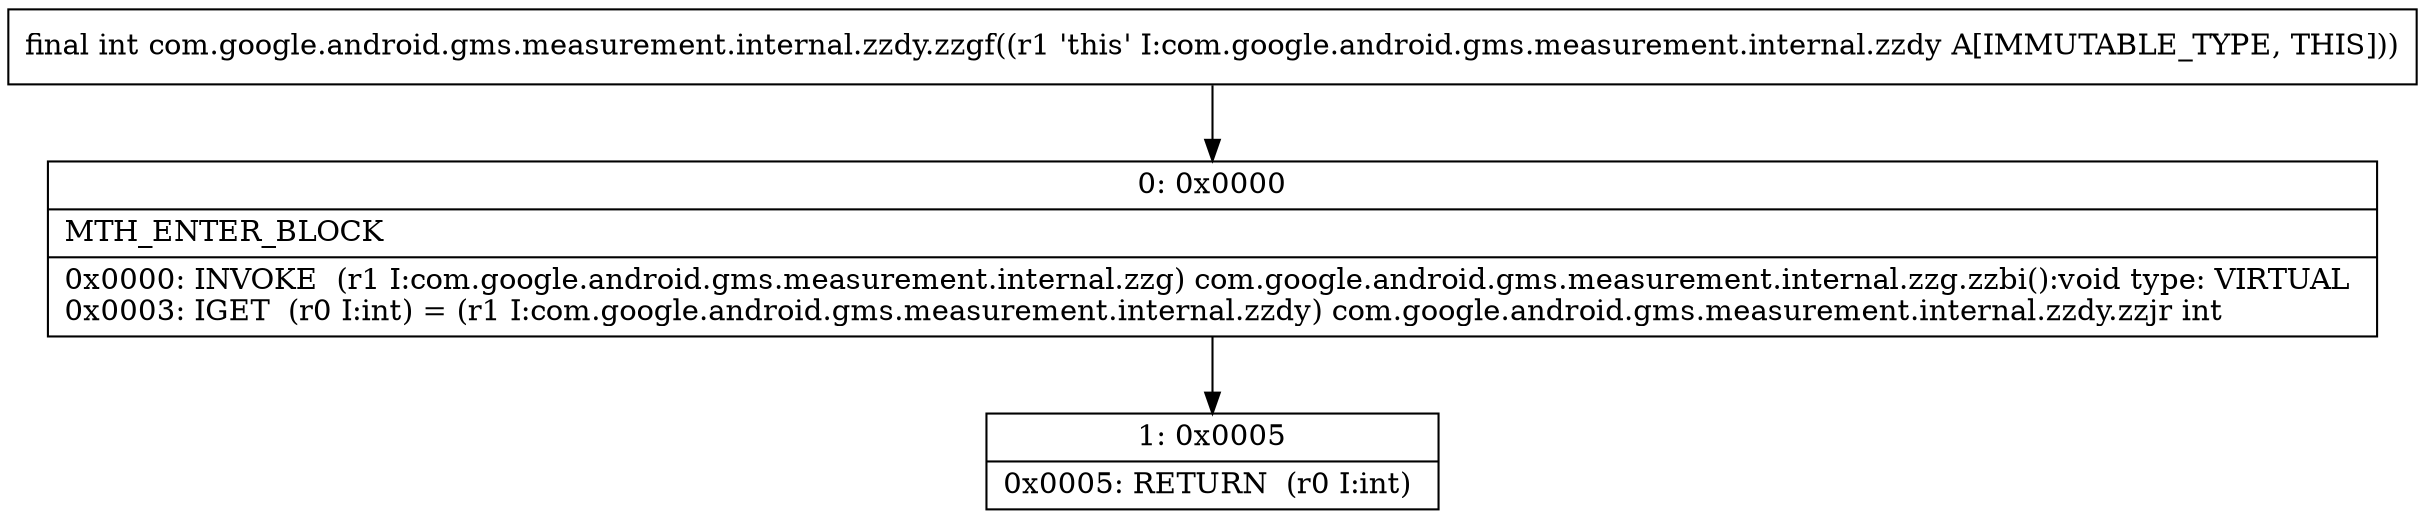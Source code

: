 digraph "CFG forcom.google.android.gms.measurement.internal.zzdy.zzgf()I" {
Node_0 [shape=record,label="{0\:\ 0x0000|MTH_ENTER_BLOCK\l|0x0000: INVOKE  (r1 I:com.google.android.gms.measurement.internal.zzg) com.google.android.gms.measurement.internal.zzg.zzbi():void type: VIRTUAL \l0x0003: IGET  (r0 I:int) = (r1 I:com.google.android.gms.measurement.internal.zzdy) com.google.android.gms.measurement.internal.zzdy.zzjr int \l}"];
Node_1 [shape=record,label="{1\:\ 0x0005|0x0005: RETURN  (r0 I:int) \l}"];
MethodNode[shape=record,label="{final int com.google.android.gms.measurement.internal.zzdy.zzgf((r1 'this' I:com.google.android.gms.measurement.internal.zzdy A[IMMUTABLE_TYPE, THIS])) }"];
MethodNode -> Node_0;
Node_0 -> Node_1;
}

